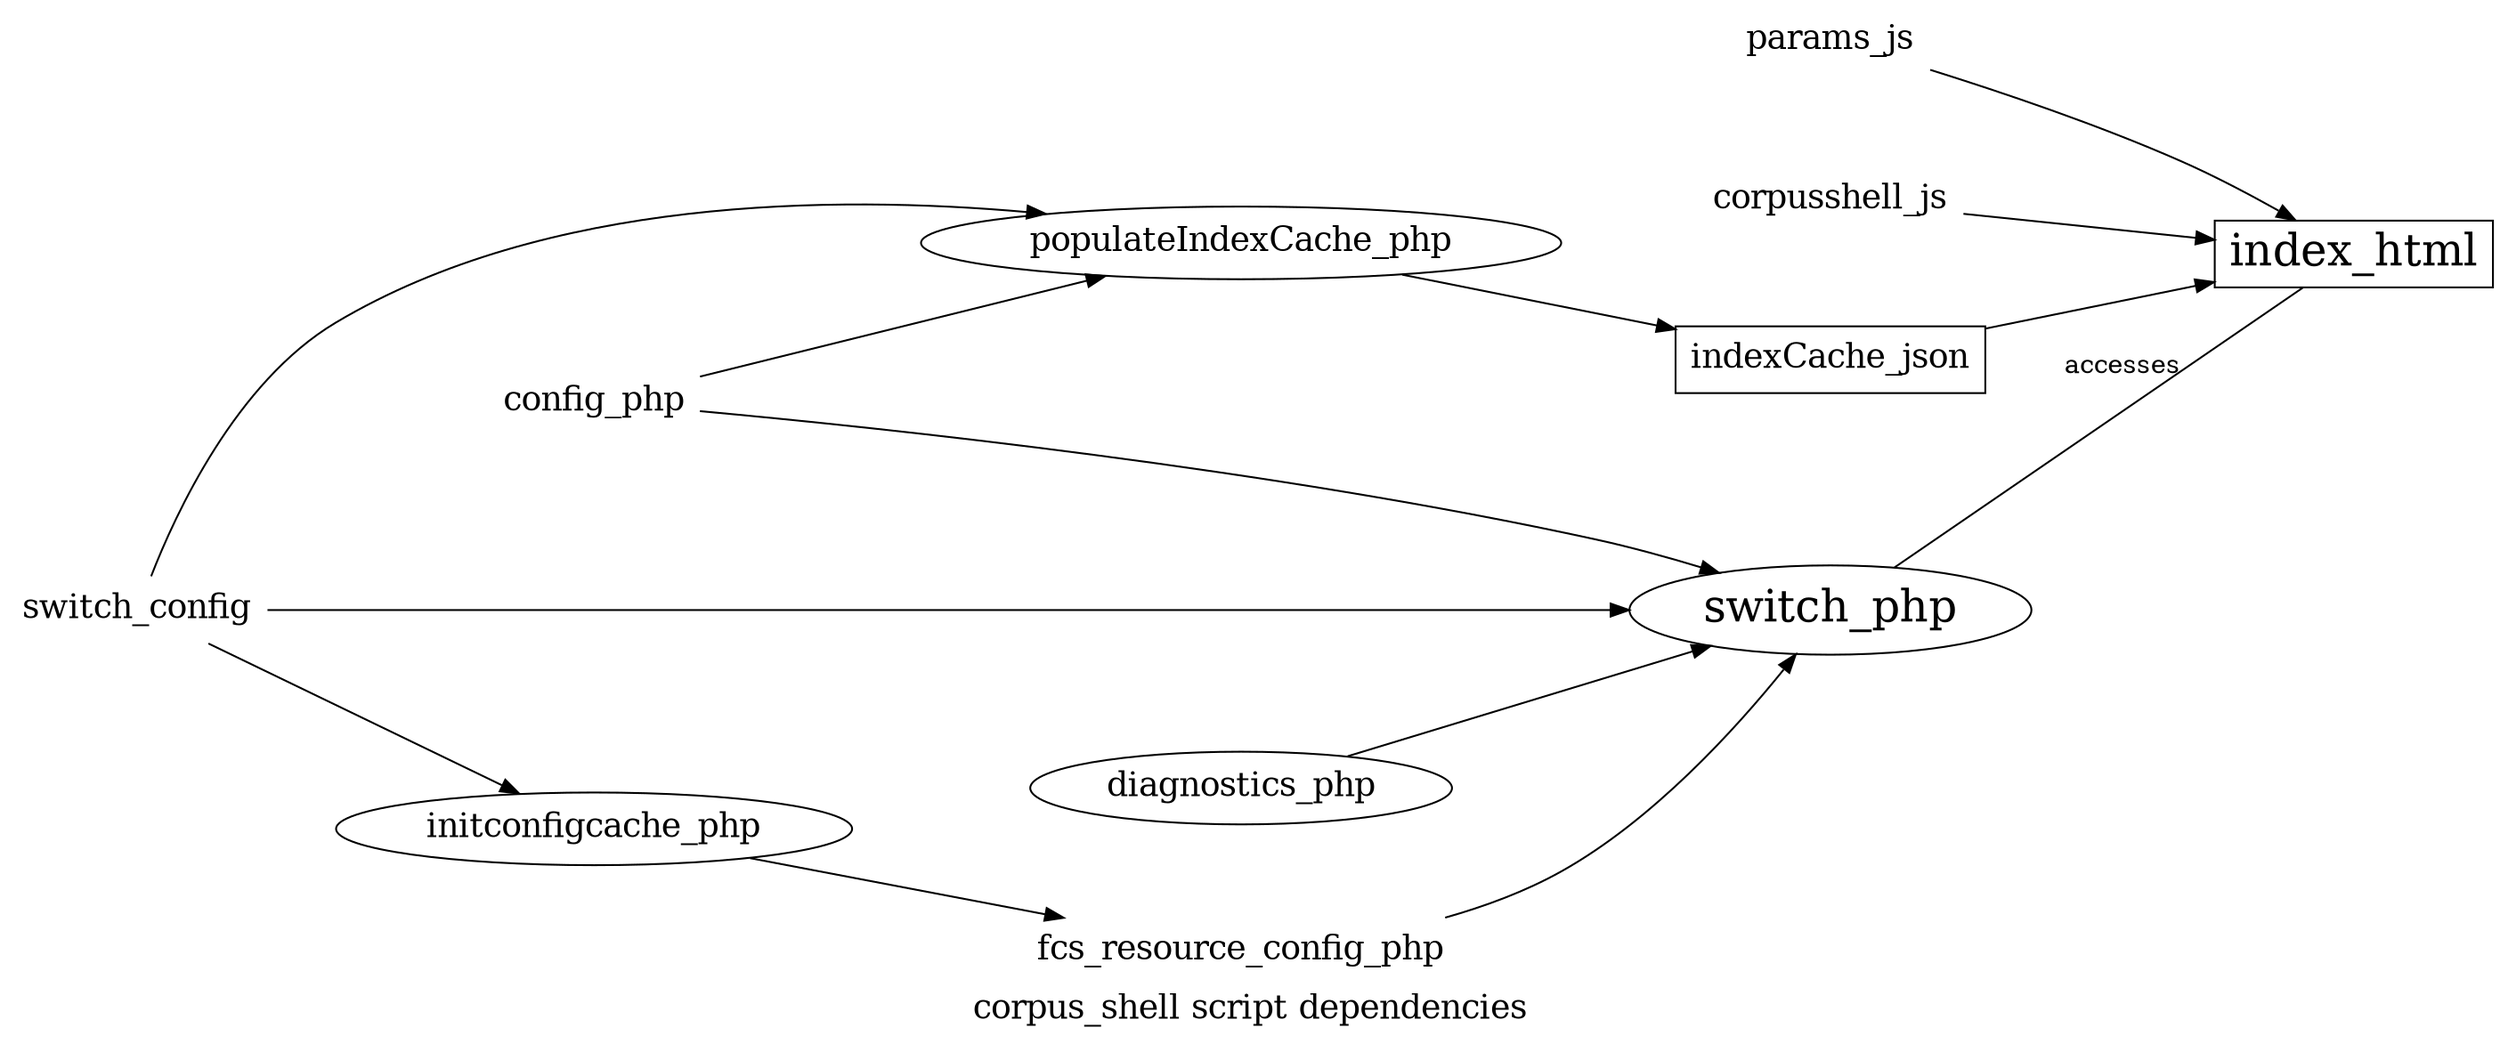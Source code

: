 /* 

dot -oc_s_dep.png -Tpng c_s_dep.dot

*/
digraph c_s_places {
  label="corpus_shell script dependencies";
	rankdir=LR;
	/* size="10,11";	
	ranksep=1.3;*/
	nodesep=0.7;	 
	fontsize=18;
	node [fontsize=18];
	

	/* graph [compound=true,
		mclimit=4,		
		remincross=true,
		nodesep = 0.1;	
	size="12,12";		
	];
	*/


/* scripts */
node [shape="ellipse"];
switch_php [fontsize=24 ];
populateIndexCache_php;
initconfigcache_php;
diagnostics_php;

/* config */
node [shape=none];
switch_config;
config_php;
fcs_resource_config_php;
params_js;
corpusshell_js;

/* data? */
node [shape=box];
indexCache_json;
index_html [fontsize=24 ];

	
	subgraph cluster_ddconsru {
		label="ddconsru";				
	
		
	}
	
	subgraph cluster_aggregator {
		label="aggregator";
		
	}

	subgraph cluster_fcs_php{
		label="fcs php";
		
	}


/* usedBy */
/* edge [label="usedBy"]; */
config_php -> switch_php;
switch_config -> switch_php;
switch_config -> populateIndexCache_php;
config_php -> populateIndexCache_php;
populateIndexCache_php -> indexCache_json;
diagnostics_php -> switch_php;
switch_config -> initconfigcache_php -> fcs_resource_config_php -> switch_php;

params_js -> index_html;
corpusshell_js -> index_html;
indexCache_json -> index_html;


edge [label="accesses", arrowhead=none, arrowtail="open"];
/* seen reversed */
switch_php -> index_html;

/* contains */
edge [arrowhead=none, arrowtail=none, label=""];



}